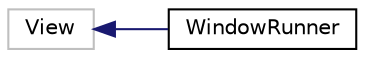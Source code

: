 digraph "Graphe hiérarchique des classes"
{
  edge [fontname="Helvetica",fontsize="10",labelfontname="Helvetica",labelfontsize="10"];
  node [fontname="Helvetica",fontsize="10",shape=record];
  rankdir="LR";
  Node1 [label="View",height=0.2,width=0.4,color="grey75", fillcolor="white", style="filled"];
  Node1 -> Node2 [dir="back",color="midnightblue",fontsize="10",style="solid",fontname="Helvetica"];
  Node2 [label="WindowRunner",height=0.2,width=0.4,color="black", fillcolor="white", style="filled",URL="$class_window_runner.html",tooltip="Début de l&#39;application, chargé de répartir les évênements et mettre à jour les composants graphiques..."];
}
